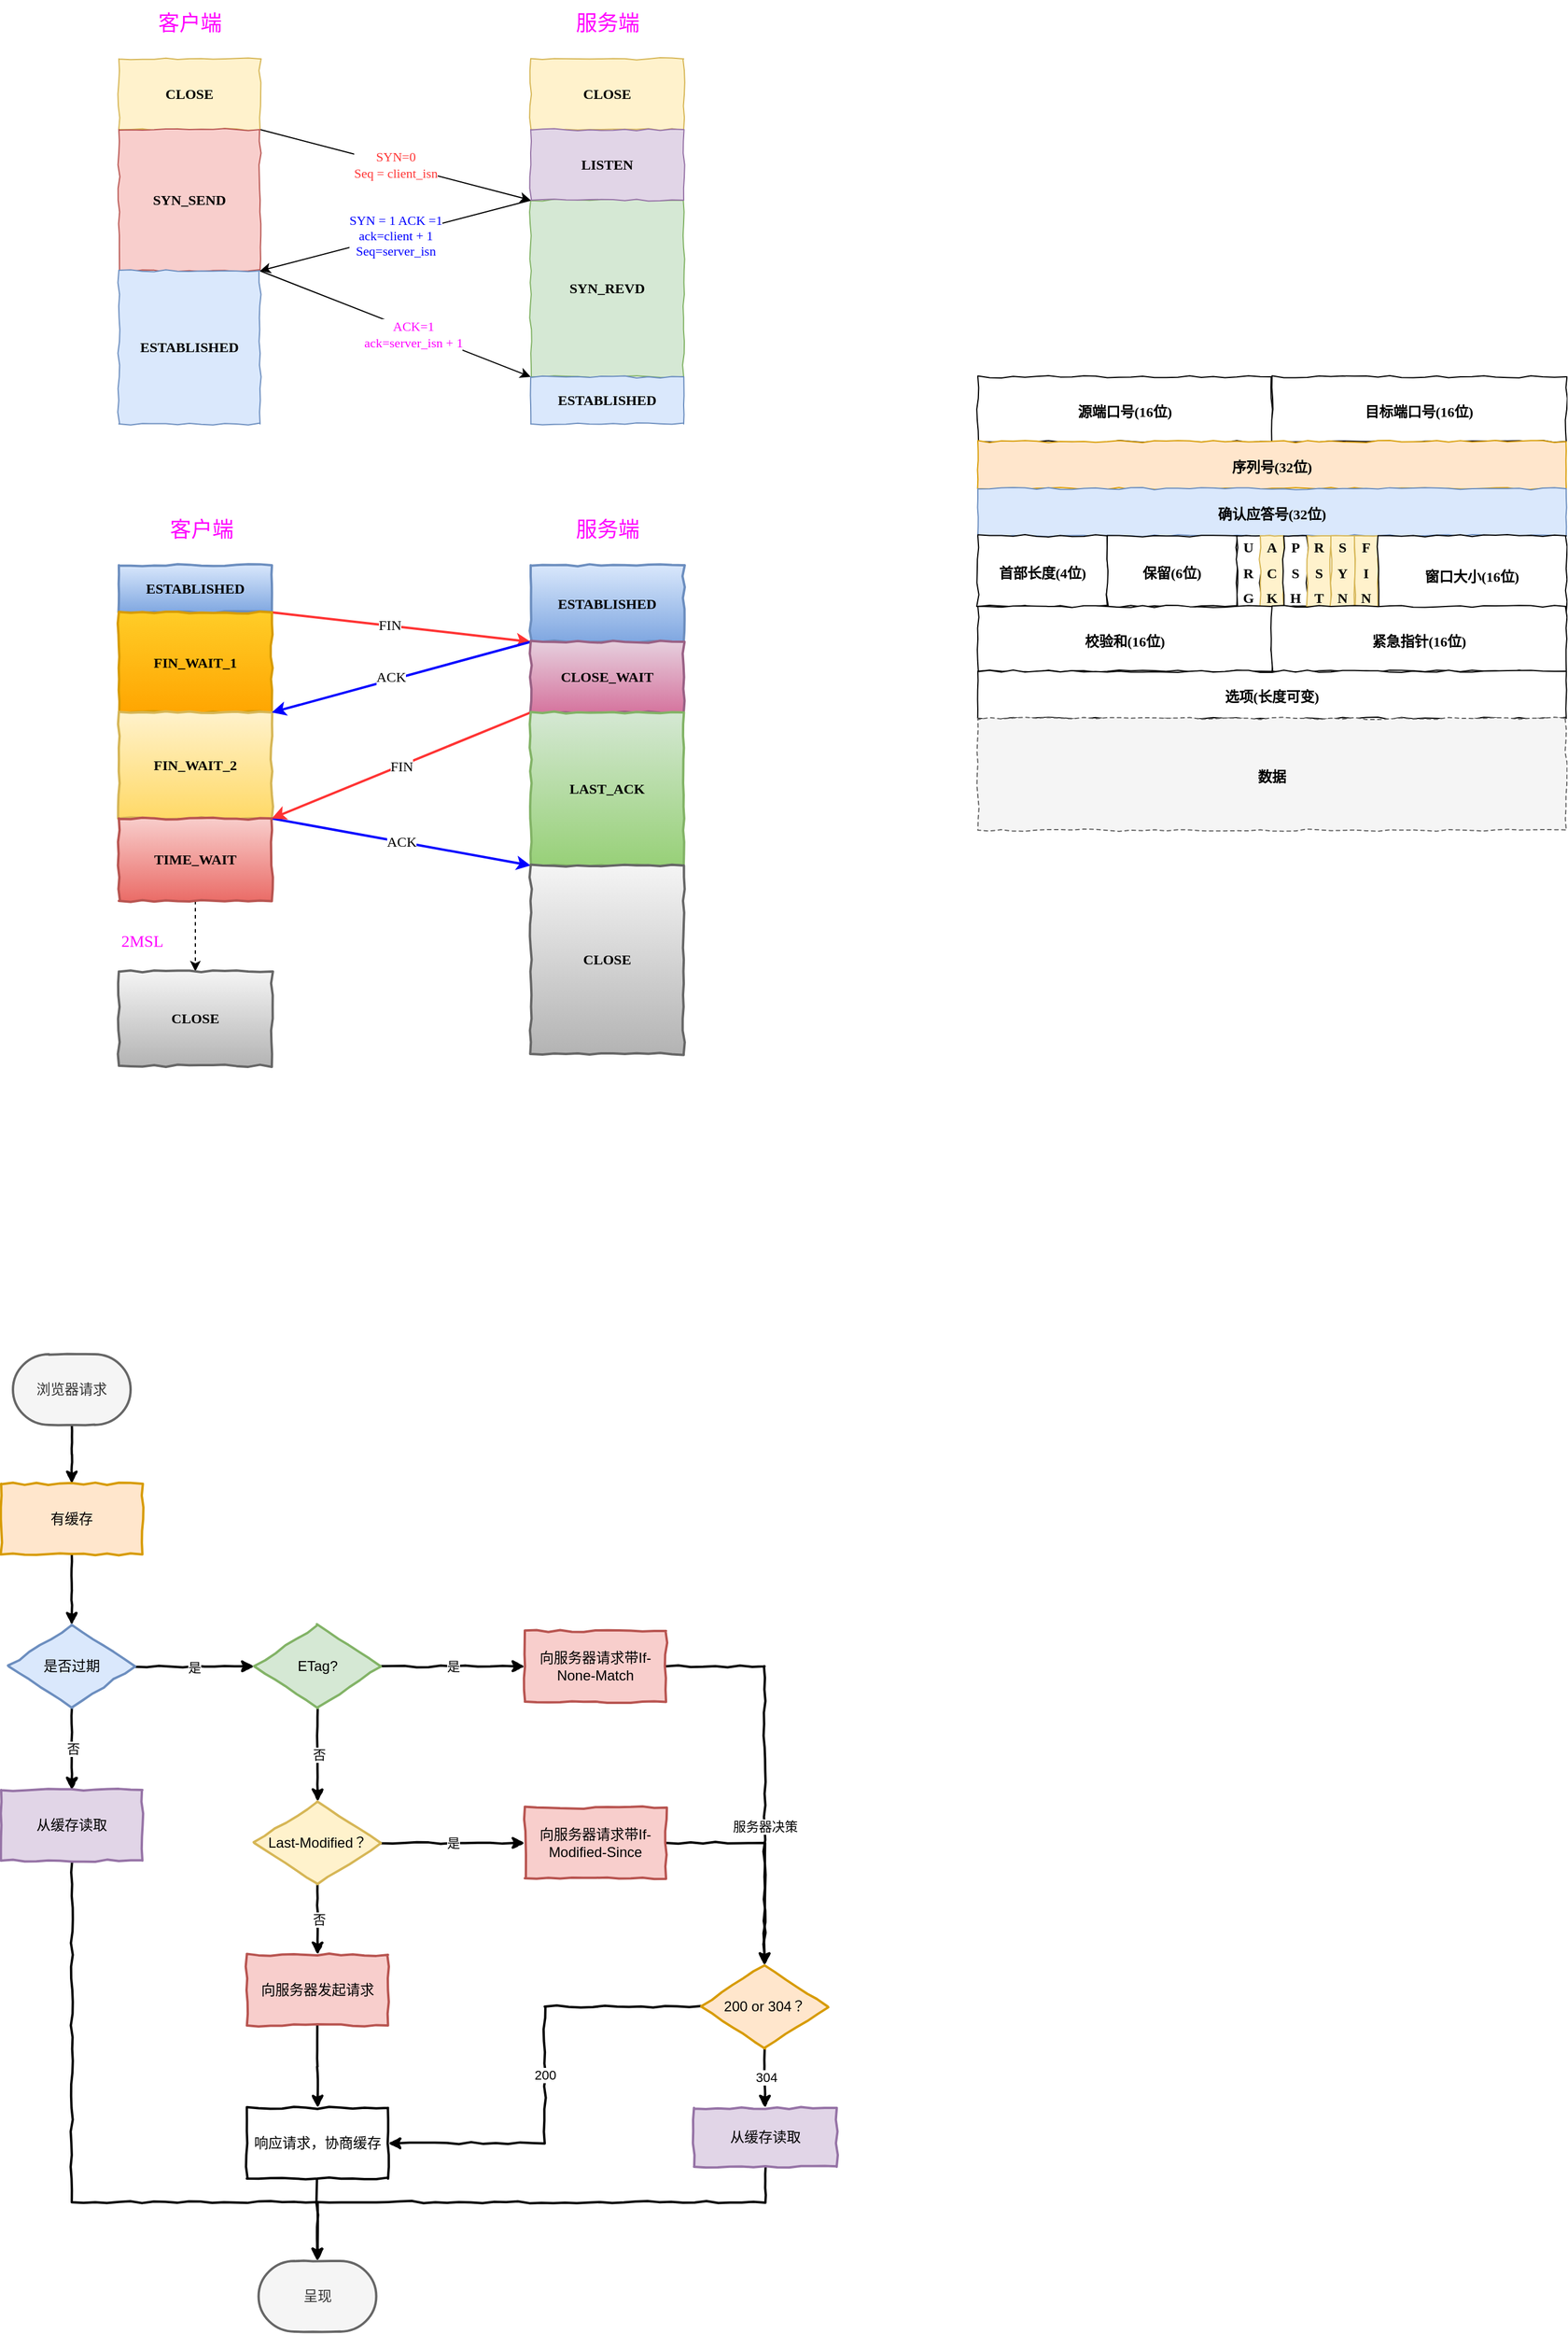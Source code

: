 <mxfile version="20.0.4" type="github">
  <diagram id="wpnwCKBw_cfsAzz8YiA_" name="第 1 页">
    <mxGraphModel dx="1550" dy="955" grid="1" gridSize="10" guides="1" tooltips="1" connect="1" arrows="1" fold="1" page="1" pageScale="1" pageWidth="827" pageHeight="1169" math="0" shadow="0">
      <root>
        <mxCell id="0" />
        <mxCell id="1" parent="0" />
        <mxCell id="eRukNORHkX7waIxp_HxT-9" value="&lt;font color=&quot;#ff3333&quot;&gt;SYN=0&lt;br&gt;Seq = client_isn&lt;/font&gt;" style="rounded=0;orthogonalLoop=1;jettySize=auto;html=1;exitX=1;exitY=1;exitDx=0;exitDy=0;entryX=0;entryY=1;entryDx=0;entryDy=0;fontFamily=Comic Sans MS;" parent="1" source="eRukNORHkX7waIxp_HxT-1" target="eRukNORHkX7waIxp_HxT-7" edge="1">
          <mxGeometry relative="1" as="geometry" />
        </mxCell>
        <mxCell id="eRukNORHkX7waIxp_HxT-1" value="&lt;font face=&quot;Comic Sans MS&quot;&gt;&lt;b&gt;CLOSE&lt;/b&gt;&lt;/font&gt;" style="rounded=0;whiteSpace=wrap;html=1;comic=1;fillColor=#fff2cc;strokeColor=#d6b656;" parent="1" vertex="1">
          <mxGeometry x="150" y="100" width="120" height="60" as="geometry" />
        </mxCell>
        <mxCell id="eRukNORHkX7waIxp_HxT-3" value="&lt;font face=&quot;Comic Sans MS&quot;&gt;&lt;b&gt;SYN_SEND&lt;/b&gt;&lt;/font&gt;" style="rounded=0;whiteSpace=wrap;html=1;comic=1;fillColor=#f8cecc;strokeColor=#b85450;" parent="1" vertex="1">
          <mxGeometry x="150" y="160" width="120" height="120" as="geometry" />
        </mxCell>
        <mxCell id="eRukNORHkX7waIxp_HxT-11" style="edgeStyle=none;rounded=0;orthogonalLoop=1;jettySize=auto;html=1;exitX=1;exitY=0;exitDx=0;exitDy=0;entryX=0;entryY=0;entryDx=0;entryDy=0;fontFamily=Comic Sans MS;" parent="1" source="eRukNORHkX7waIxp_HxT-4" target="eRukNORHkX7waIxp_HxT-8" edge="1">
          <mxGeometry relative="1" as="geometry" />
        </mxCell>
        <mxCell id="eRukNORHkX7waIxp_HxT-12" value="&lt;font color=&quot;#ff00ff&quot;&gt;ACK=1&lt;br&gt;ack=server_isn + 1&lt;/font&gt;" style="edgeLabel;html=1;align=center;verticalAlign=middle;resizable=0;points=[];fontFamily=Comic Sans MS;" parent="eRukNORHkX7waIxp_HxT-11" vertex="1" connectable="0">
          <mxGeometry x="0.132" y="-3" relative="1" as="geometry">
            <mxPoint as="offset" />
          </mxGeometry>
        </mxCell>
        <mxCell id="eRukNORHkX7waIxp_HxT-4" value="&lt;font face=&quot;Comic Sans MS&quot;&gt;&lt;b&gt;ESTABLISHED&lt;/b&gt;&lt;/font&gt;" style="rounded=0;whiteSpace=wrap;html=1;comic=1;fillColor=#dae8fc;strokeColor=#6c8ebf;" parent="1" vertex="1">
          <mxGeometry x="150" y="280" width="120" height="130" as="geometry" />
        </mxCell>
        <mxCell id="eRukNORHkX7waIxp_HxT-5" value="&lt;font face=&quot;Comic Sans MS&quot;&gt;&lt;b&gt;CLOSE&lt;/b&gt;&lt;/font&gt;" style="rounded=0;whiteSpace=wrap;html=1;comic=1;fillColor=#fff2cc;strokeColor=#d6b656;" parent="1" vertex="1">
          <mxGeometry x="500" y="100" width="130" height="60" as="geometry" />
        </mxCell>
        <mxCell id="eRukNORHkX7waIxp_HxT-6" value="&lt;font face=&quot;Comic Sans MS&quot;&gt;&lt;b&gt;SYN_REVD&lt;/b&gt;&lt;/font&gt;" style="rounded=0;whiteSpace=wrap;html=1;comic=1;fillColor=#d5e8d4;strokeColor=#82b366;" parent="1" vertex="1">
          <mxGeometry x="500" y="220" width="130" height="150" as="geometry" />
        </mxCell>
        <mxCell id="eRukNORHkX7waIxp_HxT-10" value="&lt;font color=&quot;#0000ff&quot;&gt;SYN = 1 ACK =1&lt;br&gt;ack=client + 1&lt;br&gt;Seq=server_isn&lt;/font&gt;" style="edgeStyle=none;rounded=0;orthogonalLoop=1;jettySize=auto;html=1;exitX=0;exitY=1;exitDx=0;exitDy=0;entryX=1;entryY=0;entryDx=0;entryDy=0;fontFamily=Comic Sans MS;" parent="1" source="eRukNORHkX7waIxp_HxT-7" target="eRukNORHkX7waIxp_HxT-4" edge="1">
          <mxGeometry relative="1" as="geometry" />
        </mxCell>
        <mxCell id="eRukNORHkX7waIxp_HxT-7" value="&lt;font face=&quot;Comic Sans MS&quot;&gt;&lt;b&gt;LISTEN&lt;/b&gt;&lt;/font&gt;" style="rounded=0;whiteSpace=wrap;html=1;comic=1;fillColor=#e1d5e7;strokeColor=#9673a6;" parent="1" vertex="1">
          <mxGeometry x="500" y="160" width="130" height="60" as="geometry" />
        </mxCell>
        <mxCell id="eRukNORHkX7waIxp_HxT-8" value="&lt;font face=&quot;Comic Sans MS&quot;&gt;&lt;b&gt;ESTABLISHED&lt;/b&gt;&lt;/font&gt;" style="rounded=0;whiteSpace=wrap;html=1;comic=1;fillColor=#dae8fc;strokeColor=#6c8ebf;" parent="1" vertex="1">
          <mxGeometry x="500" y="370" width="130" height="40" as="geometry" />
        </mxCell>
        <mxCell id="eRukNORHkX7waIxp_HxT-13" style="edgeStyle=none;rounded=0;orthogonalLoop=1;jettySize=auto;html=1;exitX=1;exitY=0.5;exitDx=0;exitDy=0;fontFamily=Comic Sans MS;" parent="1" source="eRukNORHkX7waIxp_HxT-6" target="eRukNORHkX7waIxp_HxT-6" edge="1">
          <mxGeometry relative="1" as="geometry" />
        </mxCell>
        <mxCell id="eRukNORHkX7waIxp_HxT-14" value="&lt;font style=&quot;font-size: 18px;&quot;&gt;客户端&lt;/font&gt;" style="text;html=1;align=center;verticalAlign=middle;resizable=0;points=[];autosize=1;strokeColor=none;fillColor=none;fontFamily=Comic Sans MS;fontColor=#FF00FF;" parent="1" vertex="1">
          <mxGeometry x="170" y="50" width="80" height="40" as="geometry" />
        </mxCell>
        <mxCell id="eRukNORHkX7waIxp_HxT-15" value="&lt;font style=&quot;font-size: 18px;&quot;&gt;服务端&lt;/font&gt;" style="text;html=1;align=center;verticalAlign=middle;resizable=0;points=[];autosize=1;strokeColor=none;fillColor=none;fontFamily=Comic Sans MS;fontColor=#FF00FF;" parent="1" vertex="1">
          <mxGeometry x="525" y="50" width="80" height="40" as="geometry" />
        </mxCell>
        <mxCell id="eRukNORHkX7waIxp_HxT-16" value="&lt;font color=&quot;#000000&quot;&gt;&lt;span style=&quot;font-size: 12px;&quot;&gt;&lt;b&gt;源端口号(16位)&lt;/b&gt;&lt;/span&gt;&lt;/font&gt;" style="rounded=0;whiteSpace=wrap;html=1;comic=1;fontFamily=Comic Sans MS;fontSize=18;fontColor=#FF00FF;" parent="1" vertex="1">
          <mxGeometry x="880" y="370" width="250" height="55" as="geometry" />
        </mxCell>
        <mxCell id="eRukNORHkX7waIxp_HxT-18" value="&lt;font color=&quot;#000000&quot;&gt;&lt;span style=&quot;font-size: 12px;&quot;&gt;&lt;b&gt;目标端口号(16位)&lt;/b&gt;&lt;/span&gt;&lt;/font&gt;" style="rounded=0;whiteSpace=wrap;html=1;comic=1;fontFamily=Comic Sans MS;fontSize=18;fontColor=#FF00FF;" parent="1" vertex="1">
          <mxGeometry x="1130" y="370" width="250" height="55" as="geometry" />
        </mxCell>
        <mxCell id="eRukNORHkX7waIxp_HxT-19" value="&lt;font color=&quot;#000000&quot;&gt;&lt;span style=&quot;font-size: 12px;&quot;&gt;&lt;b&gt;序列号(32位)&lt;/b&gt;&lt;/span&gt;&lt;/font&gt;" style="rounded=0;whiteSpace=wrap;html=1;comic=1;fontFamily=Comic Sans MS;fontSize=18;fillColor=#ffe6cc;strokeColor=#d79b00;" parent="1" vertex="1">
          <mxGeometry x="880" y="425" width="500" height="40" as="geometry" />
        </mxCell>
        <mxCell id="eRukNORHkX7waIxp_HxT-20" value="&lt;font color=&quot;#000000&quot;&gt;&lt;span style=&quot;font-size: 12px;&quot;&gt;&lt;b&gt;确认应答号(32位)&lt;/b&gt;&lt;/span&gt;&lt;/font&gt;" style="rounded=0;whiteSpace=wrap;html=1;comic=1;fontFamily=Comic Sans MS;fontSize=18;fillColor=#dae8fc;strokeColor=#6c8ebf;" parent="1" vertex="1">
          <mxGeometry x="880" y="465" width="500" height="40" as="geometry" />
        </mxCell>
        <mxCell id="eRukNORHkX7waIxp_HxT-21" value="&lt;font color=&quot;#000000&quot;&gt;&lt;span style=&quot;font-size: 12px;&quot;&gt;&lt;b&gt;首部长度(4位)&lt;/b&gt;&lt;/span&gt;&lt;/font&gt;" style="rounded=0;whiteSpace=wrap;html=1;comic=1;fontFamily=Comic Sans MS;fontSize=18;fontColor=#FF00FF;" parent="1" vertex="1">
          <mxGeometry x="880" y="505" width="110" height="60" as="geometry" />
        </mxCell>
        <mxCell id="eRukNORHkX7waIxp_HxT-22" value="&lt;font color=&quot;#000000&quot;&gt;&lt;span style=&quot;font-size: 12px;&quot;&gt;&lt;b&gt;保留(6位)&lt;/b&gt;&lt;/span&gt;&lt;/font&gt;" style="rounded=0;whiteSpace=wrap;html=1;comic=1;fontFamily=Comic Sans MS;fontSize=18;fontColor=#FF00FF;" parent="1" vertex="1">
          <mxGeometry x="990" y="505" width="110" height="60" as="geometry" />
        </mxCell>
        <mxCell id="eRukNORHkX7waIxp_HxT-23" value="&lt;font color=&quot;#000000&quot;&gt;&lt;span style=&quot;font-size: 12px;&quot;&gt;&lt;b&gt;U&lt;br&gt;R&lt;br&gt;G&lt;/b&gt;&lt;/span&gt;&lt;/font&gt;" style="rounded=0;whiteSpace=wrap;html=1;comic=1;fontFamily=Comic Sans MS;fontSize=18;fontColor=#FF00FF;" parent="1" vertex="1">
          <mxGeometry x="1100" y="505" width="20" height="60" as="geometry" />
        </mxCell>
        <mxCell id="eRukNORHkX7waIxp_HxT-24" value="&lt;font color=&quot;#000000&quot;&gt;&lt;span style=&quot;font-size: 12px;&quot;&gt;&lt;b&gt;A&lt;br&gt;C&lt;br&gt;K&lt;br&gt;&lt;/b&gt;&lt;/span&gt;&lt;/font&gt;" style="rounded=0;whiteSpace=wrap;html=1;comic=1;fontFamily=Comic Sans MS;fontSize=18;fillColor=#fff2cc;strokeColor=#d6b656;" parent="1" vertex="1">
          <mxGeometry x="1120" y="505" width="20" height="60" as="geometry" />
        </mxCell>
        <mxCell id="eRukNORHkX7waIxp_HxT-25" value="&lt;font color=&quot;#000000&quot;&gt;&lt;span style=&quot;font-size: 12px;&quot;&gt;&lt;b&gt;P&lt;br&gt;S&lt;br&gt;H&lt;br&gt;&lt;/b&gt;&lt;/span&gt;&lt;/font&gt;" style="rounded=0;whiteSpace=wrap;html=1;comic=1;fontFamily=Comic Sans MS;fontSize=18;fontColor=#FF00FF;" parent="1" vertex="1">
          <mxGeometry x="1140" y="505" width="20" height="60" as="geometry" />
        </mxCell>
        <mxCell id="eRukNORHkX7waIxp_HxT-26" value="&lt;font color=&quot;#000000&quot;&gt;&lt;span style=&quot;font-size: 12px;&quot;&gt;&lt;b&gt;R&lt;br&gt;S&lt;br&gt;T&lt;br&gt;&lt;/b&gt;&lt;/span&gt;&lt;/font&gt;" style="rounded=0;whiteSpace=wrap;html=1;comic=1;fontFamily=Comic Sans MS;fontSize=18;fillColor=#fff2cc;strokeColor=#d6b656;" parent="1" vertex="1">
          <mxGeometry x="1160" y="505" width="20" height="60" as="geometry" />
        </mxCell>
        <mxCell id="eRukNORHkX7waIxp_HxT-27" value="&lt;font color=&quot;#000000&quot;&gt;&lt;span style=&quot;font-size: 12px;&quot;&gt;&lt;b&gt;S&lt;br&gt;Y&lt;br&gt;N&lt;br&gt;&lt;/b&gt;&lt;/span&gt;&lt;/font&gt;" style="rounded=0;whiteSpace=wrap;html=1;comic=1;fontFamily=Comic Sans MS;fontSize=18;fillColor=#fff2cc;strokeColor=#d6b656;" parent="1" vertex="1">
          <mxGeometry x="1180" y="505" width="20" height="60" as="geometry" />
        </mxCell>
        <mxCell id="eRukNORHkX7waIxp_HxT-28" value="&lt;font color=&quot;#000000&quot;&gt;&lt;span style=&quot;font-size: 12px;&quot;&gt;&lt;b&gt;F&lt;br&gt;I&lt;br&gt;N&lt;br&gt;&lt;/b&gt;&lt;/span&gt;&lt;/font&gt;" style="rounded=0;whiteSpace=wrap;html=1;comic=1;fontFamily=Comic Sans MS;fontSize=18;fillColor=#fff2cc;strokeColor=#d6b656;" parent="1" vertex="1">
          <mxGeometry x="1200" y="505" width="20" height="60" as="geometry" />
        </mxCell>
        <mxCell id="eRukNORHkX7waIxp_HxT-29" value="&lt;font color=&quot;#000000&quot;&gt;&lt;span style=&quot;font-size: 12px;&quot;&gt;&lt;b&gt;窗口大小(16位)&lt;/b&gt;&lt;/span&gt;&lt;/font&gt;" style="rounded=0;whiteSpace=wrap;html=1;comic=1;fontFamily=Comic Sans MS;fontSize=18;fontColor=#FF00FF;" parent="1" vertex="1">
          <mxGeometry x="1220" y="505" width="160" height="65" as="geometry" />
        </mxCell>
        <mxCell id="eRukNORHkX7waIxp_HxT-30" value="&lt;font color=&quot;#000000&quot;&gt;&lt;span style=&quot;font-size: 12px;&quot;&gt;&lt;b&gt;校验和(16位)&lt;/b&gt;&lt;/span&gt;&lt;/font&gt;" style="rounded=0;whiteSpace=wrap;html=1;comic=1;fontFamily=Comic Sans MS;fontSize=18;fontColor=#FF00FF;" parent="1" vertex="1">
          <mxGeometry x="880" y="565" width="250" height="55" as="geometry" />
        </mxCell>
        <mxCell id="eRukNORHkX7waIxp_HxT-31" value="&lt;font color=&quot;#000000&quot;&gt;&lt;span style=&quot;font-size: 12px;&quot;&gt;&lt;b&gt;紧急指针(16位)&lt;/b&gt;&lt;/span&gt;&lt;/font&gt;" style="rounded=0;whiteSpace=wrap;html=1;comic=1;fontFamily=Comic Sans MS;fontSize=18;fontColor=#FF00FF;" parent="1" vertex="1">
          <mxGeometry x="1130" y="565" width="250" height="55" as="geometry" />
        </mxCell>
        <mxCell id="eRukNORHkX7waIxp_HxT-33" value="&lt;font color=&quot;#000000&quot;&gt;&lt;span style=&quot;font-size: 12px;&quot;&gt;&lt;b&gt;选项(长度可变)&lt;/b&gt;&lt;/span&gt;&lt;/font&gt;" style="rounded=0;whiteSpace=wrap;html=1;comic=1;fontFamily=Comic Sans MS;fontSize=18;fontColor=#FF00FF;" parent="1" vertex="1">
          <mxGeometry x="880" y="620" width="500" height="40" as="geometry" />
        </mxCell>
        <mxCell id="eRukNORHkX7waIxp_HxT-34" value="&lt;font color=&quot;#000000&quot;&gt;&lt;span style=&quot;font-size: 12px;&quot;&gt;&lt;b&gt;数据&lt;/b&gt;&lt;/span&gt;&lt;/font&gt;" style="rounded=0;whiteSpace=wrap;html=1;comic=1;fontFamily=Comic Sans MS;fontSize=18;dashed=1;fillColor=#f5f5f5;strokeColor=#666666;fontColor=#333333;" parent="1" vertex="1">
          <mxGeometry x="880" y="660" width="500" height="95" as="geometry" />
        </mxCell>
        <mxCell id="eRukNORHkX7waIxp_HxT-35" value="&lt;font face=&quot;Comic Sans MS&quot;&gt;&lt;b&gt;ESTABLISHED&lt;/b&gt;&lt;/font&gt;" style="rounded=0;whiteSpace=wrap;html=1;comic=1;fillColor=#dae8fc;strokeColor=#6c8ebf;gradientColor=#7ea6e0;strokeWidth=2;" parent="1" vertex="1">
          <mxGeometry x="150" y="530" width="130" height="40" as="geometry" />
        </mxCell>
        <mxCell id="eRukNORHkX7waIxp_HxT-44" style="edgeStyle=none;rounded=0;orthogonalLoop=1;jettySize=auto;html=1;exitX=1;exitY=0;exitDx=0;exitDy=0;entryX=0;entryY=0;entryDx=0;entryDy=0;fontFamily=Comic Sans MS;fontSize=12;fontColor=#000000;strokeColor=#FF3333;strokeWidth=2;" parent="1" source="eRukNORHkX7waIxp_HxT-36" target="eRukNORHkX7waIxp_HxT-41" edge="1">
          <mxGeometry relative="1" as="geometry" />
        </mxCell>
        <mxCell id="eRukNORHkX7waIxp_HxT-45" value="FIN" style="edgeLabel;html=1;align=center;verticalAlign=middle;resizable=0;points=[];fontSize=12;fontFamily=Comic Sans MS;fontColor=#000000;" parent="eRukNORHkX7waIxp_HxT-44" vertex="1" connectable="0">
          <mxGeometry x="-0.114" y="-3" relative="1" as="geometry">
            <mxPoint x="3" y="-3" as="offset" />
          </mxGeometry>
        </mxCell>
        <mxCell id="eRukNORHkX7waIxp_HxT-36" value="&lt;font face=&quot;Comic Sans MS&quot;&gt;&lt;b&gt;FIN_WAIT_1&lt;/b&gt;&lt;/font&gt;" style="rounded=0;whiteSpace=wrap;html=1;comic=1;fillColor=#ffcd28;strokeColor=#d79b00;gradientColor=#ffa500;strokeWidth=2;" parent="1" vertex="1">
          <mxGeometry x="150" y="570" width="130" height="85" as="geometry" />
        </mxCell>
        <mxCell id="eRukNORHkX7waIxp_HxT-37" value="&lt;font face=&quot;Comic Sans MS&quot;&gt;&lt;b&gt;FIN_WAIT_2&lt;/b&gt;&lt;/font&gt;" style="rounded=0;whiteSpace=wrap;html=1;comic=1;fillColor=#fff2cc;strokeColor=#d6b656;gradientColor=#ffd966;strokeWidth=2;" parent="1" vertex="1">
          <mxGeometry x="150" y="655" width="130" height="90" as="geometry" />
        </mxCell>
        <mxCell id="eRukNORHkX7waIxp_HxT-50" style="edgeStyle=none;rounded=0;orthogonalLoop=1;jettySize=auto;html=1;exitX=1;exitY=0;exitDx=0;exitDy=0;entryX=0;entryY=0;entryDx=0;entryDy=0;fontFamily=Comic Sans MS;fontSize=12;fontColor=#000000;strokeColor=#0000FF;strokeWidth=2;" parent="1" source="eRukNORHkX7waIxp_HxT-38" target="eRukNORHkX7waIxp_HxT-43" edge="1">
          <mxGeometry relative="1" as="geometry">
            <Array as="points">
              <mxPoint x="390" y="765" />
            </Array>
          </mxGeometry>
        </mxCell>
        <mxCell id="eRukNORHkX7waIxp_HxT-51" value="ACK" style="edgeLabel;html=1;align=center;verticalAlign=middle;resizable=0;points=[];fontSize=12;fontFamily=Comic Sans MS;fontColor=#000000;" parent="eRukNORHkX7waIxp_HxT-50" vertex="1" connectable="0">
          <mxGeometry x="0.262" y="-3" relative="1" as="geometry">
            <mxPoint x="-28" y="-8" as="offset" />
          </mxGeometry>
        </mxCell>
        <mxCell id="eRukNORHkX7waIxp_HxT-52" style="edgeStyle=none;rounded=0;orthogonalLoop=1;jettySize=auto;html=1;exitX=0.5;exitY=1;exitDx=0;exitDy=0;entryX=0.5;entryY=0;entryDx=0;entryDy=0;fontFamily=Comic Sans MS;fontSize=12;fontColor=#000000;dashed=1;" parent="1" source="eRukNORHkX7waIxp_HxT-38" target="eRukNORHkX7waIxp_HxT-39" edge="1">
          <mxGeometry relative="1" as="geometry">
            <Array as="points">
              <mxPoint x="215" y="855" />
            </Array>
          </mxGeometry>
        </mxCell>
        <mxCell id="eRukNORHkX7waIxp_HxT-38" value="&lt;font face=&quot;Comic Sans MS&quot;&gt;&lt;b&gt;TIME_WAIT&lt;/b&gt;&lt;/font&gt;" style="rounded=0;whiteSpace=wrap;html=1;comic=1;fillColor=#f8cecc;strokeColor=#b85450;gradientColor=#ea6b66;strokeWidth=2;" parent="1" vertex="1">
          <mxGeometry x="150" y="745" width="130" height="70" as="geometry" />
        </mxCell>
        <mxCell id="eRukNORHkX7waIxp_HxT-39" value="&lt;font face=&quot;Comic Sans MS&quot;&gt;&lt;b&gt;CLOSE&lt;/b&gt;&lt;/font&gt;" style="rounded=0;whiteSpace=wrap;html=1;comic=1;fillColor=#f5f5f5;strokeColor=#666666;gradientColor=#b3b3b3;strokeWidth=2;" parent="1" vertex="1">
          <mxGeometry x="150" y="875" width="130" height="80" as="geometry" />
        </mxCell>
        <mxCell id="eRukNORHkX7waIxp_HxT-40" value="&lt;font face=&quot;Comic Sans MS&quot;&gt;&lt;b&gt;ESTABLISHED&lt;/b&gt;&lt;/font&gt;" style="rounded=0;whiteSpace=wrap;html=1;comic=1;fillColor=#dae8fc;strokeColor=#6c8ebf;gradientColor=#7ea6e0;strokeWidth=2;" parent="1" vertex="1">
          <mxGeometry x="500" y="530" width="130" height="65" as="geometry" />
        </mxCell>
        <mxCell id="eRukNORHkX7waIxp_HxT-46" style="edgeStyle=none;rounded=0;orthogonalLoop=1;jettySize=auto;html=1;exitX=0;exitY=0;exitDx=0;exitDy=0;entryX=1;entryY=0;entryDx=0;entryDy=0;fontFamily=Comic Sans MS;fontSize=12;fontColor=#000000;strokeColor=#0000FF;strokeWidth=2;" parent="1" source="eRukNORHkX7waIxp_HxT-41" target="eRukNORHkX7waIxp_HxT-37" edge="1">
          <mxGeometry relative="1" as="geometry" />
        </mxCell>
        <mxCell id="eRukNORHkX7waIxp_HxT-47" value="ACK" style="edgeLabel;html=1;align=center;verticalAlign=middle;resizable=0;points=[];fontSize=12;fontFamily=Comic Sans MS;fontColor=#000000;" parent="eRukNORHkX7waIxp_HxT-46" vertex="1" connectable="0">
          <mxGeometry x="0.202" y="2" relative="1" as="geometry">
            <mxPoint x="12" y="-8" as="offset" />
          </mxGeometry>
        </mxCell>
        <mxCell id="eRukNORHkX7waIxp_HxT-41" value="&lt;font face=&quot;Comic Sans MS&quot;&gt;&lt;b&gt;CLOSE_WAIT&lt;/b&gt;&lt;/font&gt;" style="rounded=0;whiteSpace=wrap;html=1;comic=1;fillColor=#e6d0de;strokeColor=#996185;gradientColor=#d5739d;strokeWidth=2;" parent="1" vertex="1">
          <mxGeometry x="500" y="595" width="130" height="60" as="geometry" />
        </mxCell>
        <mxCell id="eRukNORHkX7waIxp_HxT-48" style="edgeStyle=none;rounded=0;orthogonalLoop=1;jettySize=auto;html=1;exitX=0;exitY=0;exitDx=0;exitDy=0;entryX=1;entryY=0;entryDx=0;entryDy=0;fontFamily=Comic Sans MS;fontSize=12;fontColor=#000000;strokeColor=#FF3333;strokeWidth=2;" parent="1" source="eRukNORHkX7waIxp_HxT-42" target="eRukNORHkX7waIxp_HxT-38" edge="1">
          <mxGeometry relative="1" as="geometry" />
        </mxCell>
        <mxCell id="eRukNORHkX7waIxp_HxT-49" value="FIN" style="edgeLabel;html=1;align=center;verticalAlign=middle;resizable=0;points=[];fontSize=12;fontFamily=Comic Sans MS;fontColor=#000000;" parent="eRukNORHkX7waIxp_HxT-48" vertex="1" connectable="0">
          <mxGeometry x="0.13" y="4" relative="1" as="geometry">
            <mxPoint x="13" y="-9" as="offset" />
          </mxGeometry>
        </mxCell>
        <mxCell id="eRukNORHkX7waIxp_HxT-42" value="&lt;font face=&quot;Comic Sans MS&quot;&gt;&lt;b&gt;LAST_ACK&lt;/b&gt;&lt;/font&gt;" style="rounded=0;whiteSpace=wrap;html=1;comic=1;fillColor=#d5e8d4;strokeColor=#82b366;gradientColor=#97d077;strokeWidth=2;" parent="1" vertex="1">
          <mxGeometry x="500" y="655" width="130" height="130" as="geometry" />
        </mxCell>
        <mxCell id="eRukNORHkX7waIxp_HxT-43" value="&lt;font face=&quot;Comic Sans MS&quot;&gt;&lt;b&gt;CLOSE&lt;/b&gt;&lt;/font&gt;" style="rounded=0;whiteSpace=wrap;html=1;comic=1;fillColor=#f5f5f5;strokeColor=#666666;gradientColor=#b3b3b3;strokeWidth=2;" parent="1" vertex="1">
          <mxGeometry x="500" y="785" width="130" height="160" as="geometry" />
        </mxCell>
        <mxCell id="eRukNORHkX7waIxp_HxT-53" value="&lt;font style=&quot;font-size: 14px;&quot; color=&quot;#ff00ff&quot;&gt;2MSL&lt;/font&gt;" style="text;html=1;strokeColor=none;fillColor=none;align=center;verticalAlign=middle;whiteSpace=wrap;rounded=0;dashed=1;comic=1;fontFamily=Comic Sans MS;fontSize=12;fontColor=#000000;" parent="1" vertex="1">
          <mxGeometry x="140" y="835" width="60" height="30" as="geometry" />
        </mxCell>
        <mxCell id="eRukNORHkX7waIxp_HxT-55" value="&lt;font style=&quot;font-size: 18px;&quot;&gt;客户端&lt;/font&gt;" style="text;html=1;align=center;verticalAlign=middle;resizable=0;points=[];autosize=1;strokeColor=none;fillColor=none;fontFamily=Comic Sans MS;fontColor=#FF00FF;" parent="1" vertex="1">
          <mxGeometry x="180" y="480" width="80" height="40" as="geometry" />
        </mxCell>
        <mxCell id="eRukNORHkX7waIxp_HxT-56" value="&lt;font style=&quot;font-size: 18px;&quot;&gt;服务端&lt;/font&gt;" style="text;html=1;align=center;verticalAlign=middle;resizable=0;points=[];autosize=1;strokeColor=none;fillColor=none;fontFamily=Comic Sans MS;fontColor=#FF00FF;" parent="1" vertex="1">
          <mxGeometry x="525" y="480" width="80" height="40" as="geometry" />
        </mxCell>
        <mxCell id="v1MsukINYsDNgtoEmBJQ-3" style="edgeStyle=orthogonalEdgeStyle;rounded=0;orthogonalLoop=1;jettySize=auto;html=1;exitX=0.5;exitY=1;exitDx=0;exitDy=0;exitPerimeter=0;strokeWidth=2;comic=1;" edge="1" parent="1" source="v1MsukINYsDNgtoEmBJQ-2">
          <mxGeometry relative="1" as="geometry">
            <mxPoint x="110" y="1310" as="targetPoint" />
          </mxGeometry>
        </mxCell>
        <mxCell id="v1MsukINYsDNgtoEmBJQ-2" value="浏览器请求" style="strokeWidth=2;html=1;shape=mxgraph.flowchart.terminator;whiteSpace=wrap;comic=1;sketch=0;fillColor=#f5f5f5;fontColor=#333333;strokeColor=#666666;" vertex="1" parent="1">
          <mxGeometry x="60" y="1200" width="100" height="60" as="geometry" />
        </mxCell>
        <mxCell id="v1MsukINYsDNgtoEmBJQ-5" style="edgeStyle=orthogonalEdgeStyle;rounded=0;comic=1;orthogonalLoop=1;jettySize=auto;html=1;exitX=0.5;exitY=1;exitDx=0;exitDy=0;strokeWidth=2;" edge="1" parent="1" source="v1MsukINYsDNgtoEmBJQ-4">
          <mxGeometry relative="1" as="geometry">
            <mxPoint x="110" y="1430" as="targetPoint" />
          </mxGeometry>
        </mxCell>
        <mxCell id="v1MsukINYsDNgtoEmBJQ-4" value="有缓存" style="rounded=0;whiteSpace=wrap;html=1;comic=1;sketch=0;strokeWidth=2;fillColor=#ffe6cc;strokeColor=#d79b00;" vertex="1" parent="1">
          <mxGeometry x="50" y="1310" width="120" height="60" as="geometry" />
        </mxCell>
        <mxCell id="v1MsukINYsDNgtoEmBJQ-7" value="否" style="edgeStyle=orthogonalEdgeStyle;rounded=0;comic=1;orthogonalLoop=1;jettySize=auto;html=1;exitX=0.5;exitY=1;exitDx=0;exitDy=0;exitPerimeter=0;strokeWidth=2;" edge="1" parent="1" source="v1MsukINYsDNgtoEmBJQ-6">
          <mxGeometry relative="1" as="geometry">
            <mxPoint x="110" y="1570" as="targetPoint" />
          </mxGeometry>
        </mxCell>
        <mxCell id="v1MsukINYsDNgtoEmBJQ-9" value="是" style="edgeStyle=orthogonalEdgeStyle;rounded=0;comic=1;orthogonalLoop=1;jettySize=auto;html=1;exitX=1;exitY=0.5;exitDx=0;exitDy=0;exitPerimeter=0;strokeWidth=2;" edge="1" parent="1" source="v1MsukINYsDNgtoEmBJQ-6">
          <mxGeometry relative="1" as="geometry">
            <mxPoint x="265" y="1465" as="targetPoint" />
          </mxGeometry>
        </mxCell>
        <mxCell id="v1MsukINYsDNgtoEmBJQ-6" value="是否过期" style="strokeWidth=2;html=1;shape=mxgraph.flowchart.decision;whiteSpace=wrap;comic=1;sketch=0;fillColor=#dae8fc;strokeColor=#6c8ebf;" vertex="1" parent="1">
          <mxGeometry x="56.25" y="1430" width="107.5" height="70" as="geometry" />
        </mxCell>
        <mxCell id="v1MsukINYsDNgtoEmBJQ-36" style="edgeStyle=orthogonalEdgeStyle;rounded=0;comic=1;orthogonalLoop=1;jettySize=auto;html=1;entryX=0.5;entryY=0;entryDx=0;entryDy=0;entryPerimeter=0;strokeWidth=2;" edge="1" parent="1" source="v1MsukINYsDNgtoEmBJQ-8" target="v1MsukINYsDNgtoEmBJQ-35">
          <mxGeometry relative="1" as="geometry">
            <Array as="points">
              <mxPoint x="110" y="1920" />
              <mxPoint x="319" y="1920" />
            </Array>
          </mxGeometry>
        </mxCell>
        <mxCell id="v1MsukINYsDNgtoEmBJQ-8" value="从缓存读取" style="rounded=0;whiteSpace=wrap;html=1;comic=1;sketch=0;strokeWidth=2;fillColor=#e1d5e7;strokeColor=#9673a6;" vertex="1" parent="1">
          <mxGeometry x="50" y="1570" width="120" height="60" as="geometry" />
        </mxCell>
        <mxCell id="v1MsukINYsDNgtoEmBJQ-11" value="否" style="edgeStyle=orthogonalEdgeStyle;rounded=0;comic=1;orthogonalLoop=1;jettySize=auto;html=1;exitX=0.5;exitY=1;exitDx=0;exitDy=0;exitPerimeter=0;strokeWidth=2;" edge="1" parent="1" source="v1MsukINYsDNgtoEmBJQ-10">
          <mxGeometry relative="1" as="geometry">
            <mxPoint x="319" y="1580" as="targetPoint" />
          </mxGeometry>
        </mxCell>
        <mxCell id="v1MsukINYsDNgtoEmBJQ-17" value="是" style="edgeStyle=orthogonalEdgeStyle;rounded=0;comic=1;orthogonalLoop=1;jettySize=auto;html=1;exitX=1;exitY=0.5;exitDx=0;exitDy=0;exitPerimeter=0;strokeWidth=2;" edge="1" parent="1" source="v1MsukINYsDNgtoEmBJQ-10">
          <mxGeometry relative="1" as="geometry">
            <mxPoint x="495" y="1465" as="targetPoint" />
          </mxGeometry>
        </mxCell>
        <mxCell id="v1MsukINYsDNgtoEmBJQ-10" value="ETag?" style="strokeWidth=2;html=1;shape=mxgraph.flowchart.decision;whiteSpace=wrap;comic=1;sketch=0;fillColor=#d5e8d4;strokeColor=#82b366;" vertex="1" parent="1">
          <mxGeometry x="265" y="1430" width="107.5" height="70" as="geometry" />
        </mxCell>
        <mxCell id="v1MsukINYsDNgtoEmBJQ-13" value="否" style="edgeStyle=orthogonalEdgeStyle;rounded=0;comic=1;orthogonalLoop=1;jettySize=auto;html=1;exitX=0.5;exitY=1;exitDx=0;exitDy=0;exitPerimeter=0;strokeWidth=2;" edge="1" parent="1" source="v1MsukINYsDNgtoEmBJQ-12">
          <mxGeometry relative="1" as="geometry">
            <mxPoint x="319" y="1710" as="targetPoint" />
          </mxGeometry>
        </mxCell>
        <mxCell id="v1MsukINYsDNgtoEmBJQ-20" value="是" style="edgeStyle=orthogonalEdgeStyle;rounded=0;comic=1;orthogonalLoop=1;jettySize=auto;html=1;strokeWidth=2;" edge="1" parent="1" source="v1MsukINYsDNgtoEmBJQ-12">
          <mxGeometry relative="1" as="geometry">
            <mxPoint x="495" y="1615" as="targetPoint" />
          </mxGeometry>
        </mxCell>
        <mxCell id="v1MsukINYsDNgtoEmBJQ-12" value="Last-Modified？" style="strokeWidth=2;html=1;shape=mxgraph.flowchart.decision;whiteSpace=wrap;comic=1;sketch=0;fillColor=#fff2cc;strokeColor=#d6b656;" vertex="1" parent="1">
          <mxGeometry x="265" y="1580" width="107.5" height="70" as="geometry" />
        </mxCell>
        <mxCell id="v1MsukINYsDNgtoEmBJQ-15" style="edgeStyle=orthogonalEdgeStyle;rounded=0;comic=1;orthogonalLoop=1;jettySize=auto;html=1;exitX=0.5;exitY=1;exitDx=0;exitDy=0;strokeWidth=2;" edge="1" parent="1" source="v1MsukINYsDNgtoEmBJQ-14">
          <mxGeometry relative="1" as="geometry">
            <mxPoint x="319" y="1840" as="targetPoint" />
          </mxGeometry>
        </mxCell>
        <mxCell id="v1MsukINYsDNgtoEmBJQ-14" value="向服务器发起请求" style="rounded=0;whiteSpace=wrap;html=1;comic=1;sketch=0;strokeWidth=2;fillColor=#f8cecc;strokeColor=#b85450;" vertex="1" parent="1">
          <mxGeometry x="258.75" y="1710" width="120" height="60" as="geometry" />
        </mxCell>
        <mxCell id="v1MsukINYsDNgtoEmBJQ-37" value="" style="edgeStyle=orthogonalEdgeStyle;rounded=0;comic=1;orthogonalLoop=1;jettySize=auto;html=1;strokeWidth=2;" edge="1" parent="1" source="v1MsukINYsDNgtoEmBJQ-16" target="v1MsukINYsDNgtoEmBJQ-35">
          <mxGeometry relative="1" as="geometry" />
        </mxCell>
        <mxCell id="v1MsukINYsDNgtoEmBJQ-16" value="响应请求，协商缓存" style="rounded=0;whiteSpace=wrap;html=1;comic=1;sketch=0;strokeWidth=2;" vertex="1" parent="1">
          <mxGeometry x="258.75" y="1840" width="120" height="60" as="geometry" />
        </mxCell>
        <mxCell id="v1MsukINYsDNgtoEmBJQ-28" style="edgeStyle=orthogonalEdgeStyle;rounded=0;comic=1;orthogonalLoop=1;jettySize=auto;html=1;strokeWidth=2;" edge="1" parent="1" source="v1MsukINYsDNgtoEmBJQ-18" target="v1MsukINYsDNgtoEmBJQ-24">
          <mxGeometry relative="1" as="geometry" />
        </mxCell>
        <mxCell id="v1MsukINYsDNgtoEmBJQ-29" value="服务器决策" style="edgeLabel;html=1;align=center;verticalAlign=middle;resizable=0;points=[];" vertex="1" connectable="0" parent="v1MsukINYsDNgtoEmBJQ-28">
          <mxGeometry x="-0.324" relative="1" as="geometry">
            <mxPoint y="105" as="offset" />
          </mxGeometry>
        </mxCell>
        <mxCell id="v1MsukINYsDNgtoEmBJQ-18" value="向服务器请求带If-None-Match" style="rounded=0;whiteSpace=wrap;html=1;comic=1;sketch=0;strokeWidth=2;fillColor=#f8cecc;strokeColor=#b85450;" vertex="1" parent="1">
          <mxGeometry x="495" y="1435" width="120" height="60" as="geometry" />
        </mxCell>
        <mxCell id="v1MsukINYsDNgtoEmBJQ-26" style="edgeStyle=orthogonalEdgeStyle;rounded=0;comic=1;orthogonalLoop=1;jettySize=auto;html=1;entryX=0.5;entryY=0;entryDx=0;entryDy=0;entryPerimeter=0;strokeWidth=2;" edge="1" parent="1" source="v1MsukINYsDNgtoEmBJQ-21" target="v1MsukINYsDNgtoEmBJQ-24">
          <mxGeometry relative="1" as="geometry" />
        </mxCell>
        <mxCell id="v1MsukINYsDNgtoEmBJQ-21" value="向服务器请求带If-Modified-Since" style="rounded=0;whiteSpace=wrap;html=1;comic=1;sketch=0;strokeWidth=2;fillColor=#f8cecc;strokeColor=#b85450;" vertex="1" parent="1">
          <mxGeometry x="495" y="1585" width="120" height="60" as="geometry" />
        </mxCell>
        <mxCell id="v1MsukINYsDNgtoEmBJQ-30" value="200" style="edgeStyle=orthogonalEdgeStyle;rounded=0;comic=1;orthogonalLoop=1;jettySize=auto;html=1;exitX=0;exitY=0.5;exitDx=0;exitDy=0;exitPerimeter=0;entryX=1;entryY=0.5;entryDx=0;entryDy=0;strokeWidth=2;" edge="1" parent="1" source="v1MsukINYsDNgtoEmBJQ-24" target="v1MsukINYsDNgtoEmBJQ-16">
          <mxGeometry relative="1" as="geometry" />
        </mxCell>
        <mxCell id="v1MsukINYsDNgtoEmBJQ-31" value="304" style="edgeStyle=orthogonalEdgeStyle;rounded=0;comic=1;orthogonalLoop=1;jettySize=auto;html=1;exitX=0.5;exitY=1;exitDx=0;exitDy=0;exitPerimeter=0;strokeWidth=2;" edge="1" parent="1" source="v1MsukINYsDNgtoEmBJQ-24">
          <mxGeometry relative="1" as="geometry">
            <mxPoint x="699" y="1840" as="targetPoint" />
          </mxGeometry>
        </mxCell>
        <mxCell id="v1MsukINYsDNgtoEmBJQ-24" value="200 or 304？" style="strokeWidth=2;html=1;shape=mxgraph.flowchart.decision;whiteSpace=wrap;comic=1;sketch=0;fillColor=#ffe6cc;strokeColor=#d79b00;" vertex="1" parent="1">
          <mxGeometry x="645" y="1719" width="107.5" height="70" as="geometry" />
        </mxCell>
        <mxCell id="v1MsukINYsDNgtoEmBJQ-38" style="edgeStyle=orthogonalEdgeStyle;rounded=0;comic=1;orthogonalLoop=1;jettySize=auto;html=1;entryX=0.5;entryY=0;entryDx=0;entryDy=0;entryPerimeter=0;strokeWidth=2;" edge="1" parent="1" source="v1MsukINYsDNgtoEmBJQ-32" target="v1MsukINYsDNgtoEmBJQ-35">
          <mxGeometry relative="1" as="geometry">
            <Array as="points">
              <mxPoint x="699" y="1920" />
              <mxPoint x="319" y="1920" />
            </Array>
          </mxGeometry>
        </mxCell>
        <mxCell id="v1MsukINYsDNgtoEmBJQ-32" value="从缓存读取" style="rounded=0;whiteSpace=wrap;html=1;comic=1;sketch=0;strokeWidth=2;fillColor=#e1d5e7;strokeColor=#9673a6;" vertex="1" parent="1">
          <mxGeometry x="638.75" y="1840" width="121.25" height="50" as="geometry" />
        </mxCell>
        <mxCell id="v1MsukINYsDNgtoEmBJQ-35" value="呈现" style="strokeWidth=2;html=1;shape=mxgraph.flowchart.terminator;whiteSpace=wrap;comic=1;sketch=0;fillColor=#f5f5f5;fontColor=#333333;strokeColor=#666666;" vertex="1" parent="1">
          <mxGeometry x="268.75" y="1970" width="100" height="60" as="geometry" />
        </mxCell>
      </root>
    </mxGraphModel>
  </diagram>
</mxfile>
